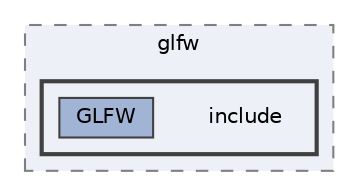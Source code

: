 digraph "runtime/imgui/examples/libs/glfw/include"
{
 // LATEX_PDF_SIZE
  bgcolor="transparent";
  edge [fontname=Helvetica,fontsize=10,labelfontname=Helvetica,labelfontsize=10];
  node [fontname=Helvetica,fontsize=10,shape=box,height=0.2,width=0.4];
  compound=true
  subgraph clusterdir_8e943ce9dea06bf13b088c42e84d2349 {
    graph [ bgcolor="#edf0f7", pencolor="grey50", label="glfw", fontname=Helvetica,fontsize=10 style="filled,dashed", URL="dir_8e943ce9dea06bf13b088c42e84d2349.html",tooltip=""]
  subgraph clusterdir_17541cc3682020dd62b5e55370911f81 {
    graph [ bgcolor="#edf0f7", pencolor="grey25", label="", fontname=Helvetica,fontsize=10 style="filled,bold", URL="dir_17541cc3682020dd62b5e55370911f81.html",tooltip=""]
    dir_17541cc3682020dd62b5e55370911f81 [shape=plaintext, label="include"];
  dir_e1ff203486700a31e81738884374c7e4 [label="GLFW", fillcolor="#a2b4d6", color="grey25", style="filled", URL="dir_e1ff203486700a31e81738884374c7e4.html",tooltip=""];
  }
  }
}

